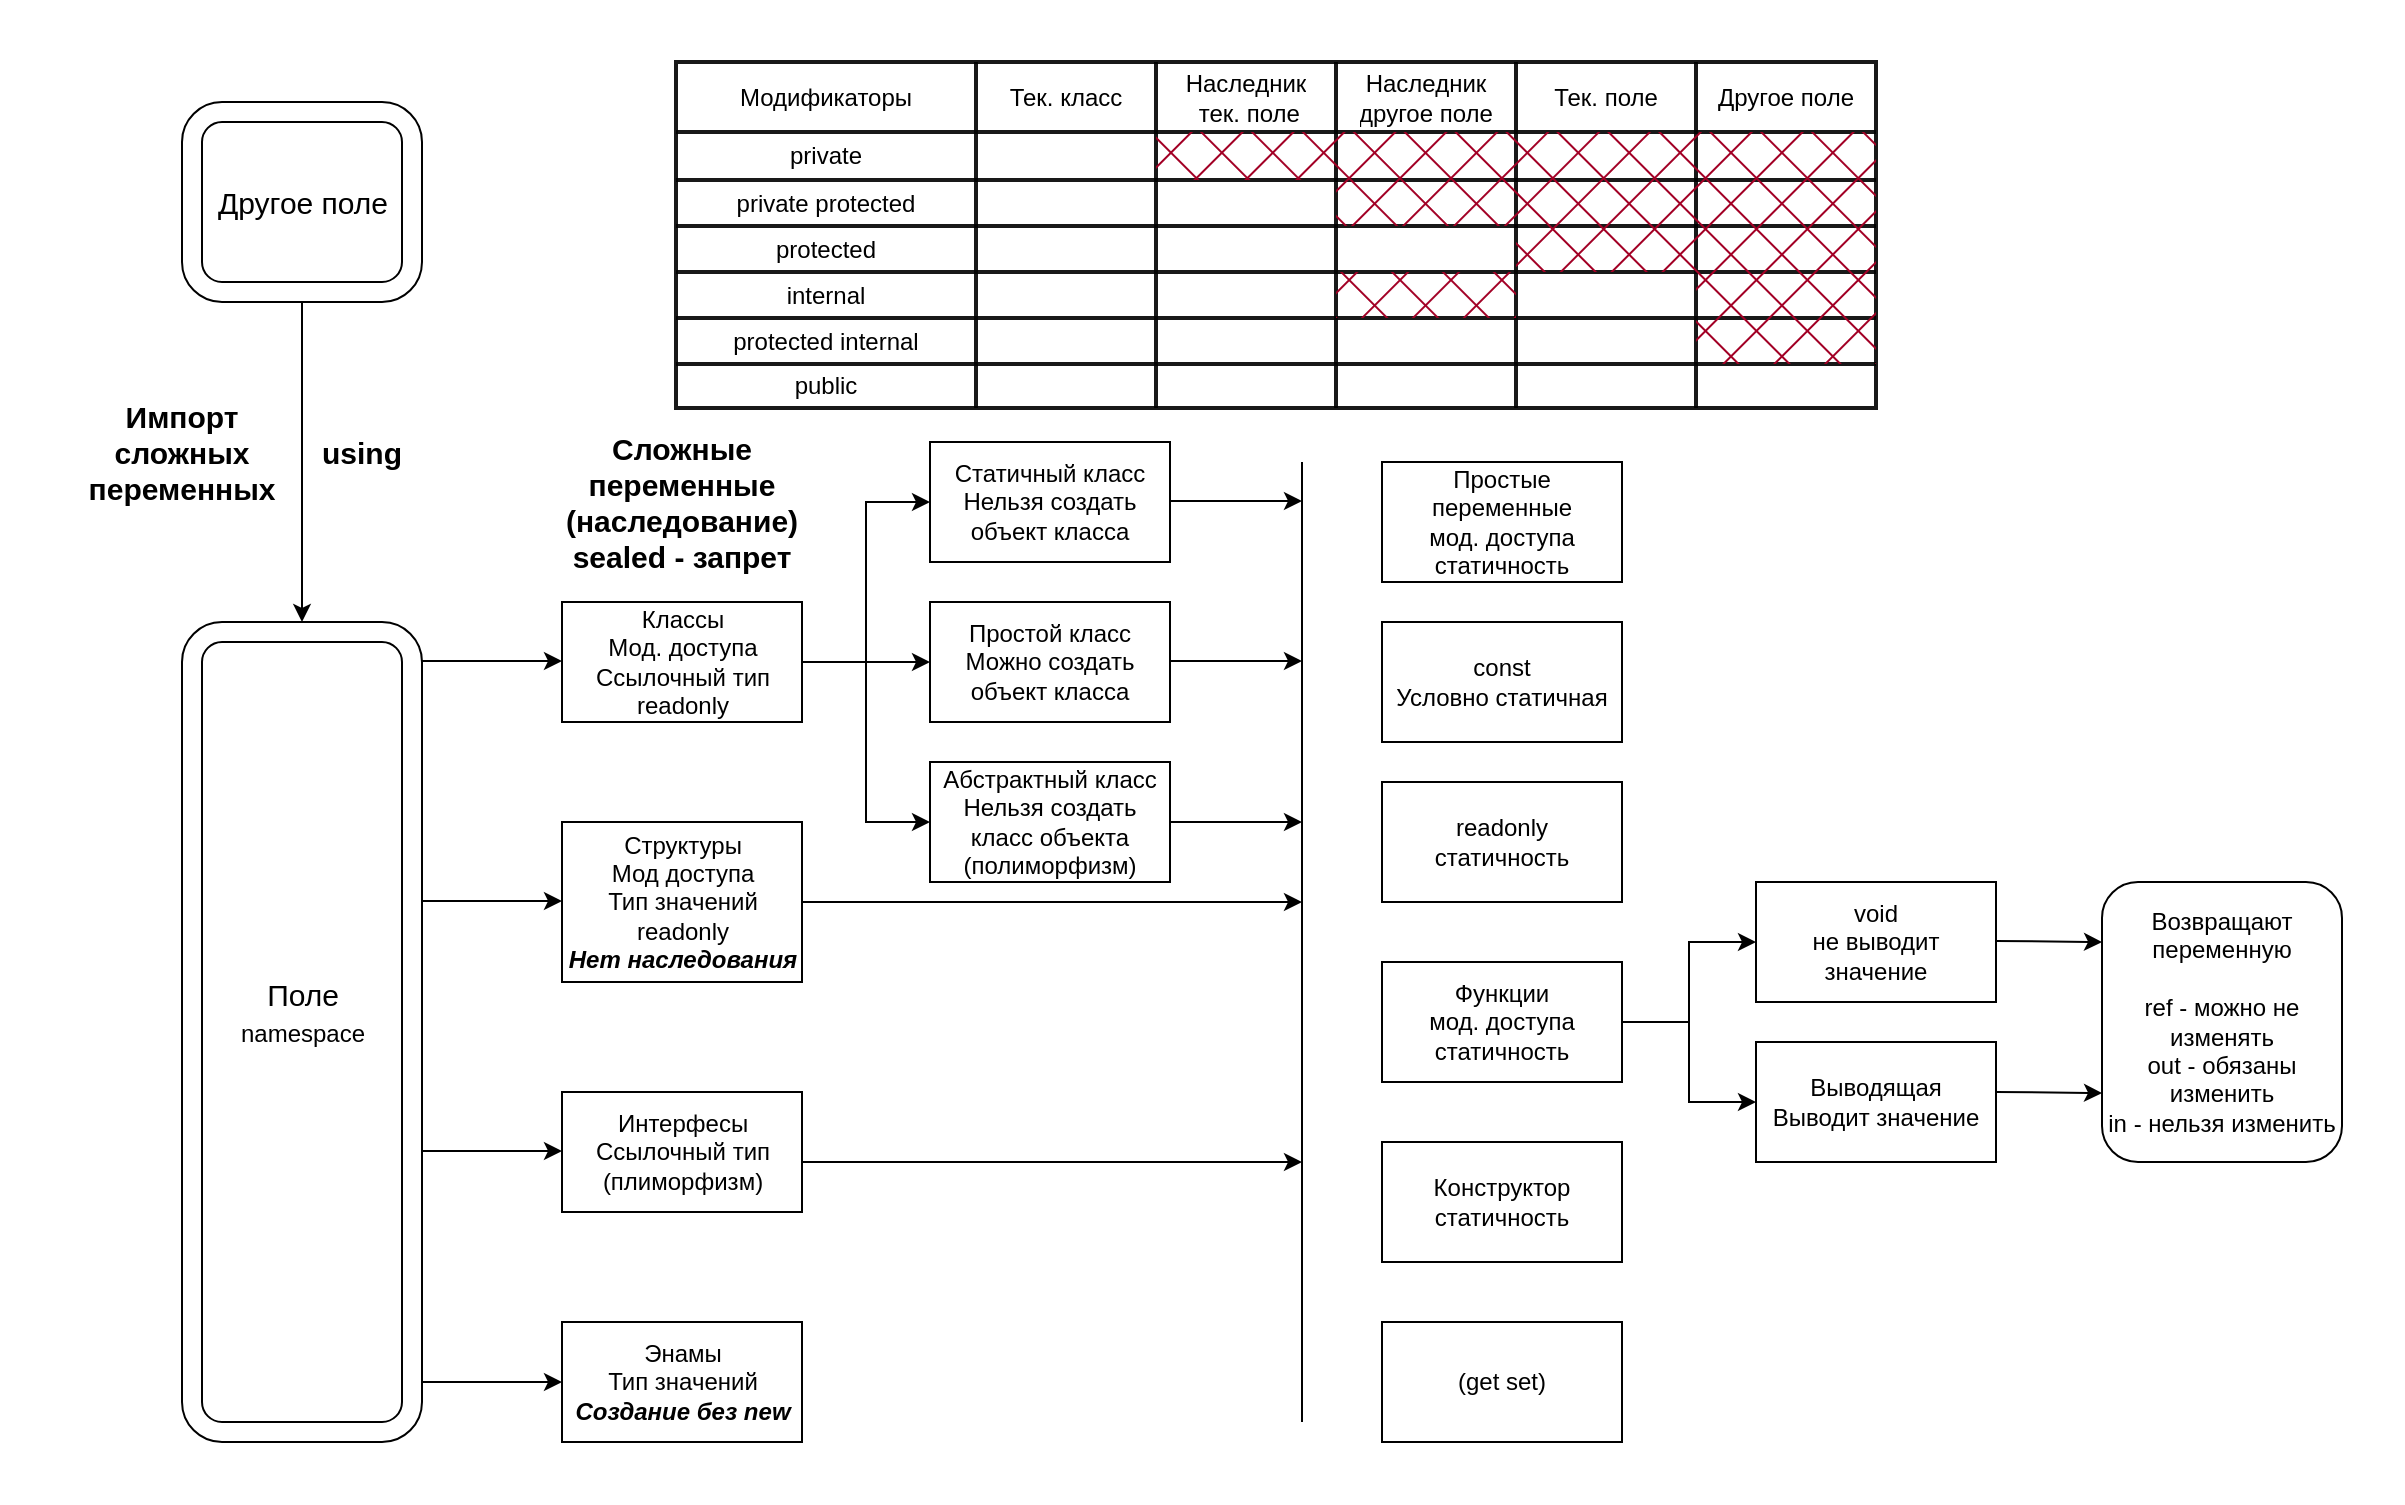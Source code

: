 <mxfile version="20.8.10" type="device" pages="2"><diagram name="Структура" id="oGAamppXP3MOMaj-Y7CZ"><mxGraphModel dx="2244" dy="1997" grid="1" gridSize="10" guides="1" tooltips="1" connect="1" arrows="1" fold="1" page="1" pageScale="1" pageWidth="827" pageHeight="1169" background="#ffffff" math="0" shadow="0"><root><mxCell id="0"/><mxCell id="1" parent="0"/><mxCell id="XkXVn86BOsSiIZDno3dx-7" value="Сложные переменные&lt;br&gt;(наследование)&lt;br&gt;sealed - запрет" style="text;html=1;strokeColor=none;fillColor=none;align=center;verticalAlign=middle;whiteSpace=wrap;rounded=0;strokeWidth=1;fontStyle=1;fontSize=15;" vertex="1" parent="1"><mxGeometry x="260" y="215" width="60" height="30" as="geometry"/></mxCell><mxCell id="XkXVn86BOsSiIZDno3dx-15" value="" style="verticalLabelPosition=bottom;verticalAlign=top;html=1;shape=mxgraph.basic.rounded_frame;dx=10;whiteSpace=wrap;strokeWidth=1;fontSize=15;" vertex="1" parent="1"><mxGeometry x="40" y="290" width="120" height="410" as="geometry"/></mxCell><mxCell id="XkXVn86BOsSiIZDno3dx-16" value="Поле&lt;br style=&quot;border-color: var(--border-color); font-size: 12px;&quot;&gt;&lt;span style=&quot;font-size: 12px;&quot;&gt;namespace&lt;/span&gt;" style="text;html=1;align=center;verticalAlign=middle;resizable=0;points=[];autosize=1;strokeColor=none;fillColor=none;fontSize=15;" vertex="1" parent="1"><mxGeometry x="55" y="460" width="90" height="50" as="geometry"/></mxCell><mxCell id="XkXVn86BOsSiIZDno3dx-17" value="Энамы&lt;br style=&quot;border-color: var(--border-color); font-size: 12px;&quot;&gt;&lt;span style=&quot;font-size: 12px;&quot;&gt;Тип значений&lt;br style=&quot;font-size: 12px;&quot;&gt;&lt;b style=&quot;font-size: 12px;&quot;&gt;&lt;i style=&quot;font-size: 12px;&quot;&gt;Создание без new&lt;/i&gt;&lt;/b&gt;&lt;br style=&quot;font-size: 12px;&quot;&gt;&lt;/span&gt;" style="verticalLabelPosition=middle;verticalAlign=middle;html=1;shape=mxgraph.basic.rect;fillColor2=none;strokeWidth=1;size=20;indent=5;fontSize=12;horizontal=1;labelPosition=center;align=center;" vertex="1" parent="1"><mxGeometry x="230" y="640" width="120" height="60" as="geometry"/></mxCell><mxCell id="XkXVn86BOsSiIZDno3dx-18" value="Структуры&lt;br style=&quot;font-size: 12px;&quot;&gt;Мод доступа&lt;br style=&quot;border-color: var(--border-color); font-size: 12px;&quot;&gt;&lt;span style=&quot;font-size: 12px;&quot;&gt;Тип значений&lt;br&gt;readonly&lt;br style=&quot;font-size: 12px;&quot;&gt;&lt;b style=&quot;font-size: 12px;&quot;&gt;&lt;i style=&quot;font-size: 12px;&quot;&gt;Нет наследования&lt;/i&gt;&lt;/b&gt;&lt;br style=&quot;font-size: 12px;&quot;&gt;&lt;/span&gt;" style="verticalLabelPosition=middle;verticalAlign=middle;html=1;shape=mxgraph.basic.rect;fillColor2=none;strokeWidth=1;size=20;indent=5;fontSize=12;horizontal=1;labelPosition=center;align=center;" vertex="1" parent="1"><mxGeometry x="230" y="390" width="120" height="80" as="geometry"/></mxCell><mxCell id="XkXVn86BOsSiIZDno3dx-23" style="edgeStyle=orthogonalEdgeStyle;rounded=0;orthogonalLoop=1;jettySize=auto;html=1;entryX=0.5;entryY=0;entryDx=0;entryDy=0;entryPerimeter=0;fontSize=15;" edge="1" parent="1" source="XkXVn86BOsSiIZDno3dx-19" target="XkXVn86BOsSiIZDno3dx-15"><mxGeometry relative="1" as="geometry"/></mxCell><mxCell id="XkXVn86BOsSiIZDno3dx-19" value="" style="verticalLabelPosition=bottom;verticalAlign=top;html=1;shape=mxgraph.basic.rounded_frame;dx=10;whiteSpace=wrap;strokeWidth=1;fontSize=15;" vertex="1" parent="1"><mxGeometry x="40" y="30" width="120" height="100" as="geometry"/></mxCell><mxCell id="XkXVn86BOsSiIZDno3dx-22" value="Другое поле" style="text;html=1;align=center;verticalAlign=middle;resizable=0;points=[];autosize=1;strokeColor=none;fillColor=none;fontSize=15;" vertex="1" parent="1"><mxGeometry x="45" y="65" width="110" height="30" as="geometry"/></mxCell><mxCell id="XkXVn86BOsSiIZDno3dx-24" value="Импорт сложных переменных" style="text;html=1;strokeColor=none;fillColor=none;align=center;verticalAlign=middle;whiteSpace=wrap;rounded=0;fontSize=15;rotation=0;fontStyle=1" vertex="1" parent="1"><mxGeometry x="10" y="190" width="60" height="30" as="geometry"/></mxCell><mxCell id="XkXVn86BOsSiIZDno3dx-25" value="using" style="text;html=1;strokeColor=none;fillColor=none;align=center;verticalAlign=middle;whiteSpace=wrap;rounded=0;fontSize=15;rotation=0;fontStyle=1" vertex="1" parent="1"><mxGeometry x="100" y="190" width="60" height="30" as="geometry"/></mxCell><mxCell id="XkXVn86BOsSiIZDno3dx-26" value="" style="endArrow=classic;html=1;rounded=0;fontSize=15;" edge="1" parent="1"><mxGeometry width="50" height="50" relative="1" as="geometry"><mxPoint x="160" y="309.5" as="sourcePoint"/><mxPoint x="230" y="309.5" as="targetPoint"/></mxGeometry></mxCell><mxCell id="XkXVn86BOsSiIZDno3dx-27" value="" style="endArrow=classic;html=1;rounded=0;fontSize=15;" edge="1" parent="1"><mxGeometry width="50" height="50" relative="1" as="geometry"><mxPoint x="160" y="429.5" as="sourcePoint"/><mxPoint x="230" y="429.5" as="targetPoint"/></mxGeometry></mxCell><mxCell id="XkXVn86BOsSiIZDno3dx-28" value="" style="endArrow=classic;html=1;rounded=0;fontSize=15;" edge="1" parent="1"><mxGeometry width="50" height="50" relative="1" as="geometry"><mxPoint x="160" y="554.5" as="sourcePoint"/><mxPoint x="230" y="554.5" as="targetPoint"/></mxGeometry></mxCell><mxCell id="XkXVn86BOsSiIZDno3dx-29" value="" style="endArrow=classic;html=1;rounded=0;fontSize=15;" edge="1" parent="1"><mxGeometry width="50" height="50" relative="1" as="geometry"><mxPoint x="160" y="670" as="sourcePoint"/><mxPoint x="230" y="670" as="targetPoint"/></mxGeometry></mxCell><mxCell id="XkXVn86BOsSiIZDno3dx-52" value="" style="shape=table;startSize=0;container=1;collapsible=0;childLayout=tableLayout;fontSize=12;strokeWidth=2;opacity=90;" vertex="1" parent="1"><mxGeometry x="287" y="10" width="600" height="173" as="geometry"/></mxCell><mxCell id="XkXVn86BOsSiIZDno3dx-53" value="" style="shape=tableRow;horizontal=0;startSize=0;swimlaneHead=0;swimlaneBody=0;strokeColor=inherit;top=0;left=0;bottom=0;right=0;collapsible=0;dropTarget=0;fillColor=none;points=[[0,0.5],[1,0.5]];portConstraint=eastwest;fontSize=16;strokeWidth=1;" vertex="1" parent="XkXVn86BOsSiIZDno3dx-52"><mxGeometry width="600" height="35" as="geometry"/></mxCell><mxCell id="XkXVn86BOsSiIZDno3dx-54" value="Модификаторы" style="shape=partialRectangle;html=1;whiteSpace=wrap;connectable=0;strokeColor=inherit;overflow=hidden;fillColor=none;top=0;left=0;bottom=0;right=0;pointerEvents=1;fontSize=12;strokeWidth=1;" vertex="1" parent="XkXVn86BOsSiIZDno3dx-53"><mxGeometry width="150" height="35" as="geometry"><mxRectangle width="150" height="35" as="alternateBounds"/></mxGeometry></mxCell><mxCell id="XkXVn86BOsSiIZDno3dx-55" value="Тек. класс" style="shape=partialRectangle;html=1;whiteSpace=wrap;connectable=0;strokeColor=inherit;overflow=hidden;fillColor=none;top=0;left=0;bottom=0;right=0;pointerEvents=1;fontSize=12;strokeWidth=1;" vertex="1" parent="XkXVn86BOsSiIZDno3dx-53"><mxGeometry x="150" width="90" height="35" as="geometry"><mxRectangle width="90" height="35" as="alternateBounds"/></mxGeometry></mxCell><mxCell id="XkXVn86BOsSiIZDno3dx-56" value="Наследник&lt;br&gt;&amp;nbsp;тек. поле" style="shape=partialRectangle;html=1;whiteSpace=wrap;connectable=0;strokeColor=inherit;overflow=hidden;fillColor=none;top=0;left=0;bottom=0;right=0;pointerEvents=1;fontSize=12;strokeWidth=1;" vertex="1" parent="XkXVn86BOsSiIZDno3dx-53"><mxGeometry x="240" width="90" height="35" as="geometry"><mxRectangle width="90" height="35" as="alternateBounds"/></mxGeometry></mxCell><mxCell id="XkXVn86BOsSiIZDno3dx-82" value="Наследник&lt;br&gt;другое поле" style="shape=partialRectangle;html=1;whiteSpace=wrap;connectable=0;strokeColor=inherit;overflow=hidden;fillColor=none;top=0;left=0;bottom=0;right=0;pointerEvents=1;fontSize=12;strokeWidth=1;" vertex="1" parent="XkXVn86BOsSiIZDno3dx-53"><mxGeometry x="330" width="90" height="35" as="geometry"><mxRectangle width="90" height="35" as="alternateBounds"/></mxGeometry></mxCell><mxCell id="XkXVn86BOsSiIZDno3dx-89" value="Тек. поле" style="shape=partialRectangle;html=1;whiteSpace=wrap;connectable=0;strokeColor=inherit;overflow=hidden;fillColor=none;top=0;left=0;bottom=0;right=0;pointerEvents=1;fontSize=12;strokeWidth=1;" vertex="1" parent="XkXVn86BOsSiIZDno3dx-53"><mxGeometry x="420" width="90" height="35" as="geometry"><mxRectangle width="90" height="35" as="alternateBounds"/></mxGeometry></mxCell><mxCell id="XkXVn86BOsSiIZDno3dx-96" value="Другое поле" style="shape=partialRectangle;html=1;whiteSpace=wrap;connectable=0;strokeColor=inherit;overflow=hidden;fillColor=none;top=0;left=0;bottom=0;right=0;pointerEvents=1;fontSize=12;strokeWidth=1;" vertex="1" parent="XkXVn86BOsSiIZDno3dx-53"><mxGeometry x="510" width="90" height="35" as="geometry"><mxRectangle width="90" height="35" as="alternateBounds"/></mxGeometry></mxCell><mxCell id="XkXVn86BOsSiIZDno3dx-57" value="" style="shape=tableRow;horizontal=0;startSize=0;swimlaneHead=0;swimlaneBody=0;strokeColor=inherit;top=0;left=0;bottom=0;right=0;collapsible=0;dropTarget=0;fillColor=none;points=[[0,0.5],[1,0.5]];portConstraint=eastwest;fontSize=16;strokeWidth=1;" vertex="1" parent="XkXVn86BOsSiIZDno3dx-52"><mxGeometry y="35" width="600" height="24" as="geometry"/></mxCell><mxCell id="XkXVn86BOsSiIZDno3dx-58" value="private" style="shape=partialRectangle;html=1;whiteSpace=wrap;connectable=0;strokeColor=inherit;overflow=hidden;fillColor=none;top=0;left=0;bottom=0;right=0;pointerEvents=1;fontSize=12;strokeWidth=1;" vertex="1" parent="XkXVn86BOsSiIZDno3dx-57"><mxGeometry width="150" height="24" as="geometry"><mxRectangle width="150" height="24" as="alternateBounds"/></mxGeometry></mxCell><mxCell id="XkXVn86BOsSiIZDno3dx-59" value="" style="shape=partialRectangle;html=1;whiteSpace=wrap;connectable=0;strokeColor=inherit;overflow=hidden;fillColor=none;top=0;left=0;bottom=0;right=0;pointerEvents=1;fontSize=16;strokeWidth=1;" vertex="1" parent="XkXVn86BOsSiIZDno3dx-57"><mxGeometry x="150" width="90" height="24" as="geometry"><mxRectangle width="90" height="24" as="alternateBounds"/></mxGeometry></mxCell><mxCell id="XkXVn86BOsSiIZDno3dx-60" value="" style="shape=partialRectangle;html=1;whiteSpace=wrap;connectable=0;strokeColor=#6F0000;overflow=hidden;fillColor=#a20025;top=0;left=0;bottom=0;right=0;pointerEvents=1;fontSize=16;strokeWidth=1;labelBackgroundColor=#EA6B66;fontColor=#ffffff;fillStyle=cross-hatch;" vertex="1" parent="XkXVn86BOsSiIZDno3dx-57"><mxGeometry x="240" width="90" height="24" as="geometry"><mxRectangle width="90" height="24" as="alternateBounds"/></mxGeometry></mxCell><mxCell id="XkXVn86BOsSiIZDno3dx-83" style="shape=partialRectangle;html=1;whiteSpace=wrap;connectable=0;strokeColor=#6F0000;overflow=hidden;fillColor=#a20025;top=0;left=0;bottom=0;right=0;pointerEvents=1;fontSize=16;strokeWidth=1;fontColor=#ffffff;fillStyle=cross-hatch;" vertex="1" parent="XkXVn86BOsSiIZDno3dx-57"><mxGeometry x="330" width="90" height="24" as="geometry"><mxRectangle width="90" height="24" as="alternateBounds"/></mxGeometry></mxCell><mxCell id="XkXVn86BOsSiIZDno3dx-90" style="shape=partialRectangle;html=1;whiteSpace=wrap;connectable=0;strokeColor=#6F0000;overflow=hidden;fillColor=#a20025;top=0;left=0;bottom=0;right=0;pointerEvents=1;fontSize=16;strokeWidth=1;fontColor=#ffffff;fillStyle=cross-hatch;" vertex="1" parent="XkXVn86BOsSiIZDno3dx-57"><mxGeometry x="420" width="90" height="24" as="geometry"><mxRectangle width="90" height="24" as="alternateBounds"/></mxGeometry></mxCell><mxCell id="XkXVn86BOsSiIZDno3dx-97" style="shape=partialRectangle;html=1;whiteSpace=wrap;connectable=0;strokeColor=#6F0000;overflow=hidden;fillColor=#a20025;top=0;left=0;bottom=0;right=0;pointerEvents=1;fontSize=16;strokeWidth=1;fillStyle=cross-hatch;perimeterSpacing=1;fontColor=#ffffff;" vertex="1" parent="XkXVn86BOsSiIZDno3dx-57"><mxGeometry x="510" width="90" height="24" as="geometry"><mxRectangle width="90" height="24" as="alternateBounds"/></mxGeometry></mxCell><mxCell id="XkXVn86BOsSiIZDno3dx-61" value="" style="shape=tableRow;horizontal=0;startSize=0;swimlaneHead=0;swimlaneBody=0;strokeColor=inherit;top=0;left=0;bottom=0;right=0;collapsible=0;dropTarget=0;fillColor=none;points=[[0,0.5],[1,0.5]];portConstraint=eastwest;fontSize=16;strokeWidth=1;" vertex="1" parent="XkXVn86BOsSiIZDno3dx-52"><mxGeometry y="59" width="600" height="23" as="geometry"/></mxCell><mxCell id="XkXVn86BOsSiIZDno3dx-62" value="private protected" style="shape=partialRectangle;html=1;whiteSpace=wrap;connectable=0;strokeColor=inherit;overflow=hidden;fillColor=none;top=0;left=0;bottom=0;right=0;pointerEvents=1;fontSize=12;strokeWidth=1;" vertex="1" parent="XkXVn86BOsSiIZDno3dx-61"><mxGeometry width="150" height="23" as="geometry"><mxRectangle width="150" height="23" as="alternateBounds"/></mxGeometry></mxCell><mxCell id="XkXVn86BOsSiIZDno3dx-63" value="" style="shape=partialRectangle;html=1;whiteSpace=wrap;connectable=0;strokeColor=inherit;overflow=hidden;fillColor=none;top=0;left=0;bottom=0;right=0;pointerEvents=1;fontSize=16;strokeWidth=1;" vertex="1" parent="XkXVn86BOsSiIZDno3dx-61"><mxGeometry x="150" width="90" height="23" as="geometry"><mxRectangle width="90" height="23" as="alternateBounds"/></mxGeometry></mxCell><mxCell id="XkXVn86BOsSiIZDno3dx-64" value="" style="shape=partialRectangle;html=1;whiteSpace=wrap;connectable=0;strokeColor=inherit;overflow=hidden;fillColor=none;top=0;left=0;bottom=0;right=0;pointerEvents=1;fontSize=16;strokeWidth=1;" vertex="1" parent="XkXVn86BOsSiIZDno3dx-61"><mxGeometry x="240" width="90" height="23" as="geometry"><mxRectangle width="90" height="23" as="alternateBounds"/></mxGeometry></mxCell><mxCell id="XkXVn86BOsSiIZDno3dx-84" style="shape=partialRectangle;html=1;whiteSpace=wrap;connectable=0;strokeColor=#6F0000;overflow=hidden;fillColor=#a20025;top=0;left=0;bottom=0;right=0;pointerEvents=1;fontSize=16;strokeWidth=1;fontColor=#ffffff;fillStyle=cross-hatch;" vertex="1" parent="XkXVn86BOsSiIZDno3dx-61"><mxGeometry x="330" width="90" height="23" as="geometry"><mxRectangle width="90" height="23" as="alternateBounds"/></mxGeometry></mxCell><mxCell id="XkXVn86BOsSiIZDno3dx-91" style="shape=partialRectangle;html=1;whiteSpace=wrap;connectable=0;strokeColor=#6F0000;overflow=hidden;fillColor=#a20025;top=0;left=0;bottom=0;right=0;pointerEvents=1;fontSize=16;strokeWidth=1;fontColor=#ffffff;fillStyle=cross-hatch;" vertex="1" parent="XkXVn86BOsSiIZDno3dx-61"><mxGeometry x="420" width="90" height="23" as="geometry"><mxRectangle width="90" height="23" as="alternateBounds"/></mxGeometry></mxCell><mxCell id="XkXVn86BOsSiIZDno3dx-98" style="shape=partialRectangle;html=1;whiteSpace=wrap;connectable=0;strokeColor=#6F0000;overflow=hidden;fillColor=#a20025;top=0;left=0;bottom=0;right=0;pointerEvents=1;fontSize=16;strokeWidth=1;fillStyle=cross-hatch;fontColor=#ffffff;" vertex="1" parent="XkXVn86BOsSiIZDno3dx-61"><mxGeometry x="510" width="90" height="23" as="geometry"><mxRectangle width="90" height="23" as="alternateBounds"/></mxGeometry></mxCell><mxCell id="XkXVn86BOsSiIZDno3dx-65" value="" style="shape=tableRow;horizontal=0;startSize=0;swimlaneHead=0;swimlaneBody=0;strokeColor=inherit;top=0;left=0;bottom=0;right=0;collapsible=0;dropTarget=0;fillColor=none;points=[[0,0.5],[1,0.5]];portConstraint=eastwest;fontSize=16;strokeWidth=1;" vertex="1" parent="XkXVn86BOsSiIZDno3dx-52"><mxGeometry y="82" width="600" height="23" as="geometry"/></mxCell><mxCell id="XkXVn86BOsSiIZDno3dx-66" value="protected" style="shape=partialRectangle;html=1;whiteSpace=wrap;connectable=0;strokeColor=inherit;overflow=hidden;fillColor=none;top=0;left=0;bottom=0;right=0;pointerEvents=1;fontSize=12;strokeWidth=1;" vertex="1" parent="XkXVn86BOsSiIZDno3dx-65"><mxGeometry width="150" height="23" as="geometry"><mxRectangle width="150" height="23" as="alternateBounds"/></mxGeometry></mxCell><mxCell id="XkXVn86BOsSiIZDno3dx-67" value="" style="shape=partialRectangle;html=1;whiteSpace=wrap;connectable=0;strokeColor=inherit;overflow=hidden;fillColor=none;top=0;left=0;bottom=0;right=0;pointerEvents=1;fontSize=16;strokeWidth=1;" vertex="1" parent="XkXVn86BOsSiIZDno3dx-65"><mxGeometry x="150" width="90" height="23" as="geometry"><mxRectangle width="90" height="23" as="alternateBounds"/></mxGeometry></mxCell><mxCell id="XkXVn86BOsSiIZDno3dx-68" value="" style="shape=partialRectangle;html=1;whiteSpace=wrap;connectable=0;strokeColor=inherit;overflow=hidden;fillColor=none;top=0;left=0;bottom=0;right=0;pointerEvents=1;fontSize=16;strokeWidth=1;" vertex="1" parent="XkXVn86BOsSiIZDno3dx-65"><mxGeometry x="240" width="90" height="23" as="geometry"><mxRectangle width="90" height="23" as="alternateBounds"/></mxGeometry></mxCell><mxCell id="XkXVn86BOsSiIZDno3dx-85" style="shape=partialRectangle;html=1;whiteSpace=wrap;connectable=0;strokeColor=inherit;overflow=hidden;fillColor=none;top=0;left=0;bottom=0;right=0;pointerEvents=1;fontSize=16;strokeWidth=1;" vertex="1" parent="XkXVn86BOsSiIZDno3dx-65"><mxGeometry x="330" width="90" height="23" as="geometry"><mxRectangle width="90" height="23" as="alternateBounds"/></mxGeometry></mxCell><mxCell id="XkXVn86BOsSiIZDno3dx-92" style="shape=partialRectangle;html=1;whiteSpace=wrap;connectable=0;strokeColor=#6F0000;overflow=hidden;fillColor=#a20025;top=0;left=0;bottom=0;right=0;pointerEvents=1;fontSize=16;strokeWidth=1;fontColor=#ffffff;fillStyle=cross-hatch;" vertex="1" parent="XkXVn86BOsSiIZDno3dx-65"><mxGeometry x="420" width="90" height="23" as="geometry"><mxRectangle width="90" height="23" as="alternateBounds"/></mxGeometry></mxCell><mxCell id="XkXVn86BOsSiIZDno3dx-99" style="shape=partialRectangle;html=1;whiteSpace=wrap;connectable=0;strokeColor=#6F0000;overflow=hidden;fillColor=#a20025;top=0;left=0;bottom=0;right=0;pointerEvents=1;fontSize=16;strokeWidth=1;fontColor=#ffffff;fillStyle=cross-hatch;" vertex="1" parent="XkXVn86BOsSiIZDno3dx-65"><mxGeometry x="510" width="90" height="23" as="geometry"><mxRectangle width="90" height="23" as="alternateBounds"/></mxGeometry></mxCell><mxCell id="XkXVn86BOsSiIZDno3dx-69" value="" style="shape=tableRow;horizontal=0;startSize=0;swimlaneHead=0;swimlaneBody=0;strokeColor=inherit;top=0;left=0;bottom=0;right=0;collapsible=0;dropTarget=0;fillColor=none;points=[[0,0.5],[1,0.5]];portConstraint=eastwest;fontSize=16;strokeWidth=1;opacity=50;" vertex="1" parent="XkXVn86BOsSiIZDno3dx-52"><mxGeometry y="105" width="600" height="23" as="geometry"/></mxCell><mxCell id="XkXVn86BOsSiIZDno3dx-70" value="internal" style="shape=partialRectangle;html=1;whiteSpace=wrap;connectable=0;strokeColor=inherit;overflow=hidden;fillColor=none;top=0;left=0;bottom=0;right=0;pointerEvents=1;fontSize=12;strokeWidth=1;" vertex="1" parent="XkXVn86BOsSiIZDno3dx-69"><mxGeometry width="150" height="23" as="geometry"><mxRectangle width="150" height="23" as="alternateBounds"/></mxGeometry></mxCell><mxCell id="XkXVn86BOsSiIZDno3dx-71" value="" style="shape=partialRectangle;html=1;whiteSpace=wrap;connectable=0;strokeColor=inherit;overflow=hidden;fillColor=none;top=0;left=0;bottom=0;right=0;pointerEvents=1;fontSize=16;strokeWidth=1;" vertex="1" parent="XkXVn86BOsSiIZDno3dx-69"><mxGeometry x="150" width="90" height="23" as="geometry"><mxRectangle width="90" height="23" as="alternateBounds"/></mxGeometry></mxCell><mxCell id="XkXVn86BOsSiIZDno3dx-72" value="" style="shape=partialRectangle;html=1;whiteSpace=wrap;connectable=0;strokeColor=inherit;overflow=hidden;fillColor=none;top=0;left=0;bottom=0;right=0;pointerEvents=1;fontSize=16;strokeWidth=1;" vertex="1" parent="XkXVn86BOsSiIZDno3dx-69"><mxGeometry x="240" width="90" height="23" as="geometry"><mxRectangle width="90" height="23" as="alternateBounds"/></mxGeometry></mxCell><mxCell id="XkXVn86BOsSiIZDno3dx-86" style="shape=partialRectangle;html=1;whiteSpace=wrap;connectable=0;strokeColor=#6F0000;overflow=hidden;fillColor=#a20025;top=0;left=0;bottom=0;right=0;pointerEvents=1;fontSize=16;strokeWidth=1;fontColor=#ffffff;fillStyle=cross-hatch;" vertex="1" parent="XkXVn86BOsSiIZDno3dx-69"><mxGeometry x="330" width="90" height="23" as="geometry"><mxRectangle width="90" height="23" as="alternateBounds"/></mxGeometry></mxCell><mxCell id="XkXVn86BOsSiIZDno3dx-93" style="shape=partialRectangle;html=1;whiteSpace=wrap;connectable=0;strokeColor=inherit;overflow=hidden;fillColor=none;top=0;left=0;bottom=0;right=0;pointerEvents=1;fontSize=16;strokeWidth=1;" vertex="1" parent="XkXVn86BOsSiIZDno3dx-69"><mxGeometry x="420" width="90" height="23" as="geometry"><mxRectangle width="90" height="23" as="alternateBounds"/></mxGeometry></mxCell><mxCell id="XkXVn86BOsSiIZDno3dx-100" style="shape=partialRectangle;html=1;whiteSpace=wrap;connectable=0;strokeColor=#6F0000;overflow=hidden;fillColor=#a20025;top=0;left=0;bottom=0;right=0;pointerEvents=1;fontSize=16;strokeWidth=1;fontColor=#ffffff;fillStyle=cross-hatch;" vertex="1" parent="XkXVn86BOsSiIZDno3dx-69"><mxGeometry x="510" width="90" height="23" as="geometry"><mxRectangle width="90" height="23" as="alternateBounds"/></mxGeometry></mxCell><mxCell id="XkXVn86BOsSiIZDno3dx-73" value="" style="shape=tableRow;horizontal=0;startSize=0;swimlaneHead=0;swimlaneBody=0;strokeColor=inherit;top=0;left=0;bottom=0;right=0;collapsible=0;dropTarget=0;fillColor=none;points=[[0,0.5],[1,0.5]];portConstraint=eastwest;fontSize=16;strokeWidth=1;" vertex="1" parent="XkXVn86BOsSiIZDno3dx-52"><mxGeometry y="128" width="600" height="23" as="geometry"/></mxCell><mxCell id="XkXVn86BOsSiIZDno3dx-74" value="protected internal" style="shape=partialRectangle;html=1;whiteSpace=wrap;connectable=0;strokeColor=inherit;overflow=hidden;fillColor=none;top=0;left=0;bottom=0;right=0;pointerEvents=1;fontSize=12;strokeWidth=1;" vertex="1" parent="XkXVn86BOsSiIZDno3dx-73"><mxGeometry width="150" height="23" as="geometry"><mxRectangle width="150" height="23" as="alternateBounds"/></mxGeometry></mxCell><mxCell id="XkXVn86BOsSiIZDno3dx-75" value="" style="shape=partialRectangle;html=1;whiteSpace=wrap;connectable=0;strokeColor=inherit;overflow=hidden;fillColor=none;top=0;left=0;bottom=0;right=0;pointerEvents=1;fontSize=16;strokeWidth=1;" vertex="1" parent="XkXVn86BOsSiIZDno3dx-73"><mxGeometry x="150" width="90" height="23" as="geometry"><mxRectangle width="90" height="23" as="alternateBounds"/></mxGeometry></mxCell><mxCell id="XkXVn86BOsSiIZDno3dx-76" value="" style="shape=partialRectangle;html=1;whiteSpace=wrap;connectable=0;strokeColor=inherit;overflow=hidden;fillColor=none;top=0;left=0;bottom=0;right=0;pointerEvents=1;fontSize=16;strokeWidth=1;" vertex="1" parent="XkXVn86BOsSiIZDno3dx-73"><mxGeometry x="240" width="90" height="23" as="geometry"><mxRectangle width="90" height="23" as="alternateBounds"/></mxGeometry></mxCell><mxCell id="XkXVn86BOsSiIZDno3dx-87" style="shape=partialRectangle;html=1;whiteSpace=wrap;connectable=0;strokeColor=inherit;overflow=hidden;fillColor=none;top=0;left=0;bottom=0;right=0;pointerEvents=1;fontSize=16;strokeWidth=1;" vertex="1" parent="XkXVn86BOsSiIZDno3dx-73"><mxGeometry x="330" width="90" height="23" as="geometry"><mxRectangle width="90" height="23" as="alternateBounds"/></mxGeometry></mxCell><mxCell id="XkXVn86BOsSiIZDno3dx-94" style="shape=partialRectangle;html=1;whiteSpace=wrap;connectable=0;strokeColor=inherit;overflow=hidden;fillColor=none;top=0;left=0;bottom=0;right=0;pointerEvents=1;fontSize=16;strokeWidth=1;" vertex="1" parent="XkXVn86BOsSiIZDno3dx-73"><mxGeometry x="420" width="90" height="23" as="geometry"><mxRectangle width="90" height="23" as="alternateBounds"/></mxGeometry></mxCell><mxCell id="XkXVn86BOsSiIZDno3dx-101" style="shape=partialRectangle;html=1;whiteSpace=wrap;connectable=0;strokeColor=#6F0000;overflow=hidden;fillColor=#a20025;top=0;left=0;bottom=0;right=0;pointerEvents=1;fontSize=16;strokeWidth=1;fontColor=#ffffff;fillStyle=cross-hatch;" vertex="1" parent="XkXVn86BOsSiIZDno3dx-73"><mxGeometry x="510" width="90" height="23" as="geometry"><mxRectangle width="90" height="23" as="alternateBounds"/></mxGeometry></mxCell><mxCell id="XkXVn86BOsSiIZDno3dx-77" value="" style="shape=tableRow;horizontal=0;startSize=0;swimlaneHead=0;swimlaneBody=0;strokeColor=inherit;top=0;left=0;bottom=0;right=0;collapsible=0;dropTarget=0;fillColor=none;points=[[0,0.5],[1,0.5]];portConstraint=eastwest;fontSize=16;strokeWidth=1;" vertex="1" parent="XkXVn86BOsSiIZDno3dx-52"><mxGeometry y="151" width="600" height="22" as="geometry"/></mxCell><mxCell id="XkXVn86BOsSiIZDno3dx-78" value="public" style="shape=partialRectangle;html=1;whiteSpace=wrap;connectable=0;strokeColor=inherit;overflow=hidden;fillColor=none;top=0;left=0;bottom=0;right=0;pointerEvents=1;fontSize=12;strokeWidth=1;" vertex="1" parent="XkXVn86BOsSiIZDno3dx-77"><mxGeometry width="150" height="22" as="geometry"><mxRectangle width="150" height="22" as="alternateBounds"/></mxGeometry></mxCell><mxCell id="XkXVn86BOsSiIZDno3dx-79" value="" style="shape=partialRectangle;html=1;whiteSpace=wrap;connectable=0;strokeColor=inherit;overflow=hidden;fillColor=none;top=0;left=0;bottom=0;right=0;pointerEvents=1;fontSize=16;strokeWidth=1;" vertex="1" parent="XkXVn86BOsSiIZDno3dx-77"><mxGeometry x="150" width="90" height="22" as="geometry"><mxRectangle width="90" height="22" as="alternateBounds"/></mxGeometry></mxCell><mxCell id="XkXVn86BOsSiIZDno3dx-80" value="" style="shape=partialRectangle;html=1;whiteSpace=wrap;connectable=0;strokeColor=inherit;overflow=hidden;fillColor=none;top=0;left=0;bottom=0;right=0;pointerEvents=1;fontSize=16;strokeWidth=1;" vertex="1" parent="XkXVn86BOsSiIZDno3dx-77"><mxGeometry x="240" width="90" height="22" as="geometry"><mxRectangle width="90" height="22" as="alternateBounds"/></mxGeometry></mxCell><mxCell id="XkXVn86BOsSiIZDno3dx-88" style="shape=partialRectangle;html=1;whiteSpace=wrap;connectable=0;strokeColor=inherit;overflow=hidden;fillColor=none;top=0;left=0;bottom=0;right=0;pointerEvents=1;fontSize=16;strokeWidth=1;" vertex="1" parent="XkXVn86BOsSiIZDno3dx-77"><mxGeometry x="330" width="90" height="22" as="geometry"><mxRectangle width="90" height="22" as="alternateBounds"/></mxGeometry></mxCell><mxCell id="XkXVn86BOsSiIZDno3dx-95" style="shape=partialRectangle;html=1;whiteSpace=wrap;connectable=0;strokeColor=inherit;overflow=hidden;fillColor=none;top=0;left=0;bottom=0;right=0;pointerEvents=1;fontSize=16;strokeWidth=1;" vertex="1" parent="XkXVn86BOsSiIZDno3dx-77"><mxGeometry x="420" width="90" height="22" as="geometry"><mxRectangle width="90" height="22" as="alternateBounds"/></mxGeometry></mxCell><mxCell id="XkXVn86BOsSiIZDno3dx-102" style="shape=partialRectangle;html=1;whiteSpace=wrap;connectable=0;strokeColor=inherit;overflow=hidden;fillColor=none;top=0;left=0;bottom=0;right=0;pointerEvents=1;fontSize=16;strokeWidth=1;" vertex="1" parent="XkXVn86BOsSiIZDno3dx-77"><mxGeometry x="510" width="90" height="22" as="geometry"><mxRectangle width="90" height="22" as="alternateBounds"/></mxGeometry></mxCell><mxCell id="XkXVn86BOsSiIZDno3dx-108" value="" style="edgeStyle=orthogonalEdgeStyle;rounded=0;orthogonalLoop=1;jettySize=auto;html=1;fontSize=12;entryX=0;entryY=0.5;entryDx=0;entryDy=0;" edge="1" parent="1" source="XkXVn86BOsSiIZDno3dx-104" target="XkXVn86BOsSiIZDno3dx-107"><mxGeometry relative="1" as="geometry"/></mxCell><mxCell id="XkXVn86BOsSiIZDno3dx-110" value="" style="edgeStyle=orthogonalEdgeStyle;rounded=0;orthogonalLoop=1;jettySize=auto;html=1;fontSize=12;" edge="1" parent="1" source="XkXVn86BOsSiIZDno3dx-104" target="XkXVn86BOsSiIZDno3dx-109"><mxGeometry relative="1" as="geometry"/></mxCell><mxCell id="XkXVn86BOsSiIZDno3dx-131" style="edgeStyle=orthogonalEdgeStyle;rounded=0;orthogonalLoop=1;jettySize=auto;html=1;entryX=0;entryY=0.5;entryDx=0;entryDy=0;fontSize=12;" edge="1" parent="1" source="XkXVn86BOsSiIZDno3dx-104" target="XkXVn86BOsSiIZDno3dx-130"><mxGeometry relative="1" as="geometry"/></mxCell><mxCell id="XkXVn86BOsSiIZDno3dx-104" value="Классы&lt;br style=&quot;border-color: var(--border-color); font-size: 12px;&quot;&gt;&lt;span style=&quot;font-size: 12px;&quot;&gt;Мод. доступа&lt;/span&gt;&lt;br style=&quot;border-color: var(--border-color); font-size: 12px;&quot;&gt;&lt;span style=&quot;font-size: 12px;&quot;&gt;Ссылочный тип&lt;br&gt;&lt;/span&gt;&lt;span style=&quot;font-size: 12px;&quot;&gt;readonly&lt;br style=&quot;font-size: 12px;&quot;&gt;&lt;/span&gt;" style="verticalLabelPosition=middle;verticalAlign=middle;html=1;shape=mxgraph.basic.rect;fillColor2=none;strokeWidth=1;size=20;indent=5;fontSize=12;horizontal=1;labelPosition=center;align=center;" vertex="1" parent="1"><mxGeometry x="230" y="280" width="120" height="60" as="geometry"/></mxCell><mxCell id="XkXVn86BOsSiIZDno3dx-106" value="Интерфесы&lt;br style=&quot;border-color: var(--border-color); font-size: 12px;&quot;&gt;&lt;span style=&quot;font-size: 12px;&quot;&gt;Ссылочный тип&lt;br&gt;&lt;/span&gt;&lt;span style=&quot;font-size: 12px;&quot;&gt;(плиморфизм)&lt;br style=&quot;font-size: 12px;&quot;&gt;&lt;/span&gt;" style="verticalLabelPosition=middle;verticalAlign=middle;html=1;shape=mxgraph.basic.rect;fillColor2=none;strokeWidth=1;size=20;indent=5;fontSize=12;horizontal=1;labelPosition=center;align=center;" vertex="1" parent="1"><mxGeometry x="230" y="525" width="120" height="60" as="geometry"/></mxCell><mxCell id="XkXVn86BOsSiIZDno3dx-107" value="Статичный класс&lt;br&gt;Нельзя создать объект класса" style="whiteSpace=wrap;html=1;fontSize=12;strokeWidth=1;" vertex="1" parent="1"><mxGeometry x="414" y="200" width="120" height="60" as="geometry"/></mxCell><mxCell id="XkXVn86BOsSiIZDno3dx-109" value="Простой класс&lt;br&gt;Можно создать объект класса" style="whiteSpace=wrap;html=1;fontSize=12;strokeWidth=1;" vertex="1" parent="1"><mxGeometry x="414" y="280" width="120" height="60" as="geometry"/></mxCell><mxCell id="XkXVn86BOsSiIZDno3dx-111" value="" style="endArrow=none;html=1;rounded=0;fontSize=12;" edge="1" parent="1"><mxGeometry width="50" height="50" relative="1" as="geometry"><mxPoint x="600" y="690" as="sourcePoint"/><mxPoint x="600" y="210" as="targetPoint"/></mxGeometry></mxCell><mxCell id="XkXVn86BOsSiIZDno3dx-112" value="" style="endArrow=classic;html=1;rounded=0;fontSize=12;" edge="1" parent="1"><mxGeometry width="50" height="50" relative="1" as="geometry"><mxPoint x="534" y="229.5" as="sourcePoint"/><mxPoint x="600" y="229.5" as="targetPoint"/></mxGeometry></mxCell><mxCell id="XkXVn86BOsSiIZDno3dx-113" value="" style="endArrow=classic;html=1;rounded=0;fontSize=12;" edge="1" parent="1"><mxGeometry width="50" height="50" relative="1" as="geometry"><mxPoint x="534" y="309.5" as="sourcePoint"/><mxPoint x="600" y="309.5" as="targetPoint"/></mxGeometry></mxCell><mxCell id="XkXVn86BOsSiIZDno3dx-114" value="" style="endArrow=classic;html=1;rounded=0;fontSize=12;" edge="1" parent="1"><mxGeometry width="50" height="50" relative="1" as="geometry"><mxPoint x="350" y="430" as="sourcePoint"/><mxPoint x="600" y="430" as="targetPoint"/></mxGeometry></mxCell><mxCell id="XkXVn86BOsSiIZDno3dx-115" value="" style="endArrow=classic;html=1;rounded=0;fontSize=12;" edge="1" parent="1"><mxGeometry width="50" height="50" relative="1" as="geometry"><mxPoint x="350" y="560" as="sourcePoint"/><mxPoint x="600" y="560" as="targetPoint"/></mxGeometry></mxCell><mxCell id="XkXVn86BOsSiIZDno3dx-116" value="Простые переменные&lt;br&gt;мод. доступа&lt;br&gt;статичность" style="rounded=0;whiteSpace=wrap;html=1;labelBackgroundColor=none;fillStyle=auto;strokeWidth=1;fontSize=12;" vertex="1" parent="1"><mxGeometry x="640" y="210" width="120" height="60" as="geometry"/></mxCell><mxCell id="XkXVn86BOsSiIZDno3dx-122" style="edgeStyle=orthogonalEdgeStyle;rounded=0;orthogonalLoop=1;jettySize=auto;html=1;entryX=0;entryY=0.5;entryDx=0;entryDy=0;fontSize=12;" edge="1" parent="1" source="XkXVn86BOsSiIZDno3dx-117" target="XkXVn86BOsSiIZDno3dx-120"><mxGeometry relative="1" as="geometry"/></mxCell><mxCell id="XkXVn86BOsSiIZDno3dx-123" style="edgeStyle=orthogonalEdgeStyle;rounded=0;orthogonalLoop=1;jettySize=auto;html=1;entryX=0;entryY=0.5;entryDx=0;entryDy=0;fontSize=12;" edge="1" parent="1" source="XkXVn86BOsSiIZDno3dx-117" target="XkXVn86BOsSiIZDno3dx-121"><mxGeometry relative="1" as="geometry"/></mxCell><mxCell id="XkXVn86BOsSiIZDno3dx-117" value="Функции&lt;br&gt;мод. доступа&lt;br&gt;статичность" style="rounded=0;whiteSpace=wrap;html=1;labelBackgroundColor=none;fillStyle=auto;strokeWidth=1;fontSize=12;" vertex="1" parent="1"><mxGeometry x="640" y="460" width="120" height="60" as="geometry"/></mxCell><mxCell id="XkXVn86BOsSiIZDno3dx-118" value="Конструктор&lt;br&gt;статичность" style="rounded=0;whiteSpace=wrap;html=1;labelBackgroundColor=none;fillStyle=auto;strokeWidth=1;fontSize=12;" vertex="1" parent="1"><mxGeometry x="640" y="550" width="120" height="60" as="geometry"/></mxCell><mxCell id="XkXVn86BOsSiIZDno3dx-119" value="(get set)" style="rounded=0;whiteSpace=wrap;html=1;labelBackgroundColor=none;fillStyle=auto;strokeWidth=1;fontSize=12;" vertex="1" parent="1"><mxGeometry x="640" y="640" width="120" height="60" as="geometry"/></mxCell><mxCell id="XkXVn86BOsSiIZDno3dx-120" value="void&lt;br&gt;не выводит значение" style="whiteSpace=wrap;html=1;rounded=0;labelBackgroundColor=none;fillStyle=auto;strokeWidth=1;fontSize=12;" vertex="1" parent="1"><mxGeometry x="827" y="420" width="120" height="60" as="geometry"/></mxCell><mxCell id="XkXVn86BOsSiIZDno3dx-121" value="Выводящая&lt;br&gt;Выводит значение" style="rounded=0;whiteSpace=wrap;html=1;labelBackgroundColor=none;fillStyle=auto;strokeWidth=1;fontSize=12;" vertex="1" parent="1"><mxGeometry x="827" y="500" width="120" height="60" as="geometry"/></mxCell><mxCell id="XkXVn86BOsSiIZDno3dx-124" value="Возвращают переменную&lt;br&gt;&lt;br&gt;ref - можно не изменять&lt;br&gt;out - обязаны изменить&lt;br&gt;in - нельзя изменить" style="rounded=1;whiteSpace=wrap;html=1;labelBackgroundColor=none;fillStyle=auto;strokeWidth=1;fontSize=12;" vertex="1" parent="1"><mxGeometry x="1000" y="420" width="120" height="140" as="geometry"/></mxCell><mxCell id="XkXVn86BOsSiIZDno3dx-126" value="" style="endArrow=classic;html=1;rounded=0;fontSize=12;" edge="1" parent="1"><mxGeometry width="50" height="50" relative="1" as="geometry"><mxPoint x="947" y="449.5" as="sourcePoint"/><mxPoint x="1000" y="450" as="targetPoint"/></mxGeometry></mxCell><mxCell id="XkXVn86BOsSiIZDno3dx-127" value="" style="endArrow=classic;html=1;rounded=0;fontSize=12;" edge="1" parent="1"><mxGeometry width="50" height="50" relative="1" as="geometry"><mxPoint x="947" y="525" as="sourcePoint"/><mxPoint x="1000" y="525.5" as="targetPoint"/></mxGeometry></mxCell><mxCell id="XkXVn86BOsSiIZDno3dx-128" value="const&lt;br&gt;Условно статичная" style="rounded=0;whiteSpace=wrap;html=1;labelBackgroundColor=none;fillStyle=auto;strokeWidth=1;fontSize=12;" vertex="1" parent="1"><mxGeometry x="640" y="290" width="120" height="60" as="geometry"/></mxCell><mxCell id="XkXVn86BOsSiIZDno3dx-129" value="readonly&lt;br&gt;статичность" style="rounded=0;whiteSpace=wrap;html=1;labelBackgroundColor=none;fillStyle=auto;strokeWidth=1;fontSize=12;" vertex="1" parent="1"><mxGeometry x="640" y="370" width="120" height="60" as="geometry"/></mxCell><mxCell id="XkXVn86BOsSiIZDno3dx-132" style="edgeStyle=orthogonalEdgeStyle;rounded=0;orthogonalLoop=1;jettySize=auto;html=1;fontSize=12;" edge="1" parent="1" source="XkXVn86BOsSiIZDno3dx-130"><mxGeometry relative="1" as="geometry"><mxPoint x="600" y="390" as="targetPoint"/></mxGeometry></mxCell><mxCell id="XkXVn86BOsSiIZDno3dx-130" value="Абстрактный класс&lt;br&gt;Нельзя создать класс объекта&lt;br&gt;(полиморфизм)" style="whiteSpace=wrap;html=1;fontSize=12;strokeWidth=1;" vertex="1" parent="1"><mxGeometry x="414" y="360" width="120" height="60" as="geometry"/></mxCell><mxCell id="XkXVn86BOsSiIZDno3dx-133" value="" style="shape=ext;double=1;rounded=0;whiteSpace=wrap;html=1;labelBackgroundColor=none;fillStyle=auto;strokeColor=#FFFFFF;strokeWidth=1;fontSize=12;fillColor=#FFFFFF;gradientColor=none;opacity=0;" vertex="1" parent="1"><mxGeometry x="-50" y="310" width="50" height="60" as="geometry"/></mxCell><mxCell id="XkXVn86BOsSiIZDno3dx-134" value="" style="shape=ext;double=1;rounded=0;whiteSpace=wrap;html=1;labelBackgroundColor=none;fillStyle=auto;strokeColor=#FFFFFF;strokeWidth=1;fontSize=12;fillColor=#FFFFFF;gradientColor=none;opacity=0;" vertex="1" parent="1"><mxGeometry x="897" y="-20" width="50" height="60" as="geometry"/></mxCell><mxCell id="XkXVn86BOsSiIZDno3dx-135" value="" style="shape=ext;double=1;rounded=0;whiteSpace=wrap;html=1;labelBackgroundColor=none;fillStyle=auto;strokeColor=#FFFFFF;strokeWidth=1;fontSize=12;fillColor=#FFFFFF;gradientColor=none;opacity=0;" vertex="1" parent="1"><mxGeometry x="400" y="670" width="50" height="60" as="geometry"/></mxCell><mxCell id="XkXVn86BOsSiIZDno3dx-136" value="" style="shape=ext;double=1;rounded=0;whiteSpace=wrap;html=1;labelBackgroundColor=none;fillStyle=auto;strokeColor=#FFFFFF;strokeWidth=1;fontSize=12;fillColor=#FFFFFF;gradientColor=none;opacity=0;" vertex="1" parent="1"><mxGeometry x="1100" y="320" width="50" height="60" as="geometry"/></mxCell></root></mxGraphModel></diagram><diagram id="YXKxNbVn7hKzkGI1m7I8" name="Полиморфизм"><mxGraphModel dx="2244" dy="828" grid="1" gridSize="10" guides="1" tooltips="1" connect="1" arrows="1" fold="1" page="1" pageScale="1" pageWidth="827" pageHeight="1169" math="0" shadow="0"><root><mxCell id="0"/><mxCell id="1" parent="0"/><mxCell id="5QDVgCLcl5PSvlJ249WQ-1" style="edgeStyle=orthogonalEdgeStyle;rounded=0;orthogonalLoop=1;jettySize=auto;html=1;entryX=0;entryY=0.5;entryDx=0;entryDy=0;fontSize=12;" edge="1" parent="1" source="DG0HcHiFDSU-gaa8hBH1-1" target="DG0HcHiFDSU-gaa8hBH1-2"><mxGeometry relative="1" as="geometry"/></mxCell><mxCell id="5QDVgCLcl5PSvlJ249WQ-2" style="edgeStyle=orthogonalEdgeStyle;rounded=0;orthogonalLoop=1;jettySize=auto;html=1;entryX=0;entryY=0.5;entryDx=0;entryDy=0;fontSize=12;" edge="1" parent="1" source="DG0HcHiFDSU-gaa8hBH1-1" target="DG0HcHiFDSU-gaa8hBH1-3"><mxGeometry relative="1" as="geometry"/></mxCell><mxCell id="5QDVgCLcl5PSvlJ249WQ-3" style="edgeStyle=orthogonalEdgeStyle;rounded=0;orthogonalLoop=1;jettySize=auto;html=1;entryX=0;entryY=0.5;entryDx=0;entryDy=0;fontSize=12;" edge="1" parent="1" source="DG0HcHiFDSU-gaa8hBH1-1" target="DG0HcHiFDSU-gaa8hBH1-4"><mxGeometry relative="1" as="geometry"/></mxCell><mxCell id="DG0HcHiFDSU-gaa8hBH1-1" value="Простой класс" style="whiteSpace=wrap;html=1;fontSize=12;strokeWidth=1;" vertex="1" parent="1"><mxGeometry x="-10" y="290" width="200" height="80" as="geometry"/></mxCell><mxCell id="5QDVgCLcl5PSvlJ249WQ-13" style="edgeStyle=orthogonalEdgeStyle;rounded=0;orthogonalLoop=1;jettySize=auto;html=1;fontSize=15;" edge="1" parent="1" source="DG0HcHiFDSU-gaa8hBH1-2"><mxGeometry relative="1" as="geometry"><mxPoint x="590" y="220" as="targetPoint"/></mxGeometry></mxCell><mxCell id="DG0HcHiFDSU-gaa8hBH1-2" value="Простой класс&lt;br&gt;Переооределяет virtual (имеет решение)" style="whiteSpace=wrap;html=1;fontSize=12;strokeWidth=1;" vertex="1" parent="1"><mxGeometry x="290" y="180" width="260" height="80" as="geometry"/></mxCell><mxCell id="5QDVgCLcl5PSvlJ249WQ-12" style="edgeStyle=orthogonalEdgeStyle;rounded=0;orthogonalLoop=1;jettySize=auto;html=1;fontSize=15;" edge="1" parent="1" source="DG0HcHiFDSU-gaa8hBH1-3"><mxGeometry relative="1" as="geometry"><mxPoint x="590" y="330" as="targetPoint"/></mxGeometry></mxCell><mxCell id="DG0HcHiFDSU-gaa8hBH1-3" value="Абстрактный класс&lt;br&gt;Переопределяет abstract (не имеет решения)" style="whiteSpace=wrap;html=1;fontSize=12;strokeWidth=1;" vertex="1" parent="1"><mxGeometry x="290" y="290" width="260" height="80" as="geometry"/></mxCell><mxCell id="5QDVgCLcl5PSvlJ249WQ-11" style="edgeStyle=orthogonalEdgeStyle;rounded=0;orthogonalLoop=1;jettySize=auto;html=1;fontSize=15;" edge="1" parent="1" source="DG0HcHiFDSU-gaa8hBH1-4"><mxGeometry relative="1" as="geometry"><mxPoint x="590" y="440" as="targetPoint"/></mxGeometry></mxCell><mxCell id="DG0HcHiFDSU-gaa8hBH1-4" value="Интерфейс&lt;br&gt;Все методы и переменные переопределяются и не имеют решения" style="whiteSpace=wrap;html=1;fontSize=12;strokeWidth=1;" vertex="1" parent="1"><mxGeometry x="290" y="400" width="260" height="80" as="geometry"/></mxCell><mxCell id="5QDVgCLcl5PSvlJ249WQ-4" value="Посредники" style="text;html=1;strokeColor=none;fillColor=none;align=center;verticalAlign=middle;whiteSpace=wrap;rounded=0;fontSize=15;fontStyle=1" vertex="1" parent="1"><mxGeometry x="384" y="120" width="60" height="30" as="geometry"/></mxCell><mxCell id="5QDVgCLcl5PSvlJ249WQ-6" value="Простой класс&lt;br&gt;Наследник&lt;br&gt;override (кроме интерфейса)" style="whiteSpace=wrap;html=1;fontSize=12;strokeWidth=1;" vertex="1" parent="1"><mxGeometry x="627" y="180" width="200" height="80" as="geometry"/></mxCell><mxCell id="5QDVgCLcl5PSvlJ249WQ-7" value="Простой класс&lt;br&gt;Наследник&lt;br&gt;override (кроме интерфейса)" style="whiteSpace=wrap;html=1;fontSize=12;strokeWidth=1;" vertex="1" parent="1"><mxGeometry x="627" y="290" width="200" height="80" as="geometry"/></mxCell><mxCell id="5QDVgCLcl5PSvlJ249WQ-8" value="Простой класс&lt;br&gt;Наследник&lt;br&gt;override (кроме интерфейса)" style="whiteSpace=wrap;html=1;fontSize=12;strokeWidth=1;" vertex="1" parent="1"><mxGeometry x="627" y="400" width="200" height="80" as="geometry"/></mxCell><mxCell id="5QDVgCLcl5PSvlJ249WQ-9" value="" style="endArrow=none;html=1;rounded=0;fontSize=15;" edge="1" parent="1"><mxGeometry width="50" height="50" relative="1" as="geometry"><mxPoint x="590" y="480" as="sourcePoint"/><mxPoint x="590" y="180" as="targetPoint"/></mxGeometry></mxCell><mxCell id="5QDVgCLcl5PSvlJ249WQ-14" value="Наследники" style="text;html=1;strokeColor=none;fillColor=none;align=center;verticalAlign=middle;whiteSpace=wrap;rounded=0;fontSize=15;fontStyle=1" vertex="1" parent="1"><mxGeometry x="690" y="120" width="60" height="30" as="geometry"/></mxCell><mxCell id="5QDVgCLcl5PSvlJ249WQ-15" value="функция (посредник)&lt;br style=&quot;font-size: 12px;&quot;&gt;переменная = посреднику" style="text;html=1;strokeColor=none;fillColor=none;align=center;verticalAlign=middle;whiteSpace=wrap;rounded=0;fontSize=12;" vertex="1" parent="1"><mxGeometry x="10" y="400" width="170" height="30" as="geometry"/></mxCell><mxCell id="Bzg8YQu-EeWEVewg5cXu-1" value="" style="shape=ext;double=1;rounded=0;whiteSpace=wrap;html=1;labelBackgroundColor=none;fillStyle=auto;strokeColor=#FFFFFF;strokeWidth=1;fontSize=12;fillColor=#FFFFFF;gradientColor=none;opacity=0;" vertex="1" parent="1"><mxGeometry x="220" y="450" width="50" height="60" as="geometry"/></mxCell><mxCell id="Bzg8YQu-EeWEVewg5cXu-2" value="" style="shape=ext;double=1;rounded=0;whiteSpace=wrap;html=1;labelBackgroundColor=none;fillStyle=auto;strokeColor=#FFFFFF;strokeWidth=1;fontSize=12;fillColor=#FFFFFF;gradientColor=none;opacity=0;" vertex="1" parent="1"><mxGeometry x="-40" y="380" width="50" height="60" as="geometry"/></mxCell><mxCell id="Bzg8YQu-EeWEVewg5cXu-3" value="" style="shape=ext;double=1;rounded=0;whiteSpace=wrap;html=1;labelBackgroundColor=none;fillStyle=auto;strokeColor=#FFFFFF;strokeWidth=1;fontSize=12;fillColor=#FFFFFF;gradientColor=none;opacity=0;" vertex="1" parent="1"><mxGeometry x="480" y="90" width="50" height="60" as="geometry"/></mxCell><mxCell id="Bzg8YQu-EeWEVewg5cXu-4" value="" style="shape=ext;double=1;rounded=0;whiteSpace=wrap;html=1;labelBackgroundColor=none;fillStyle=auto;strokeColor=#FFFFFF;strokeWidth=1;fontSize=12;fillColor=#FFFFFF;gradientColor=none;opacity=0;" vertex="1" parent="1"><mxGeometry x="810" y="490" width="50" height="60" as="geometry"/></mxCell></root></mxGraphModel></diagram></mxfile>
